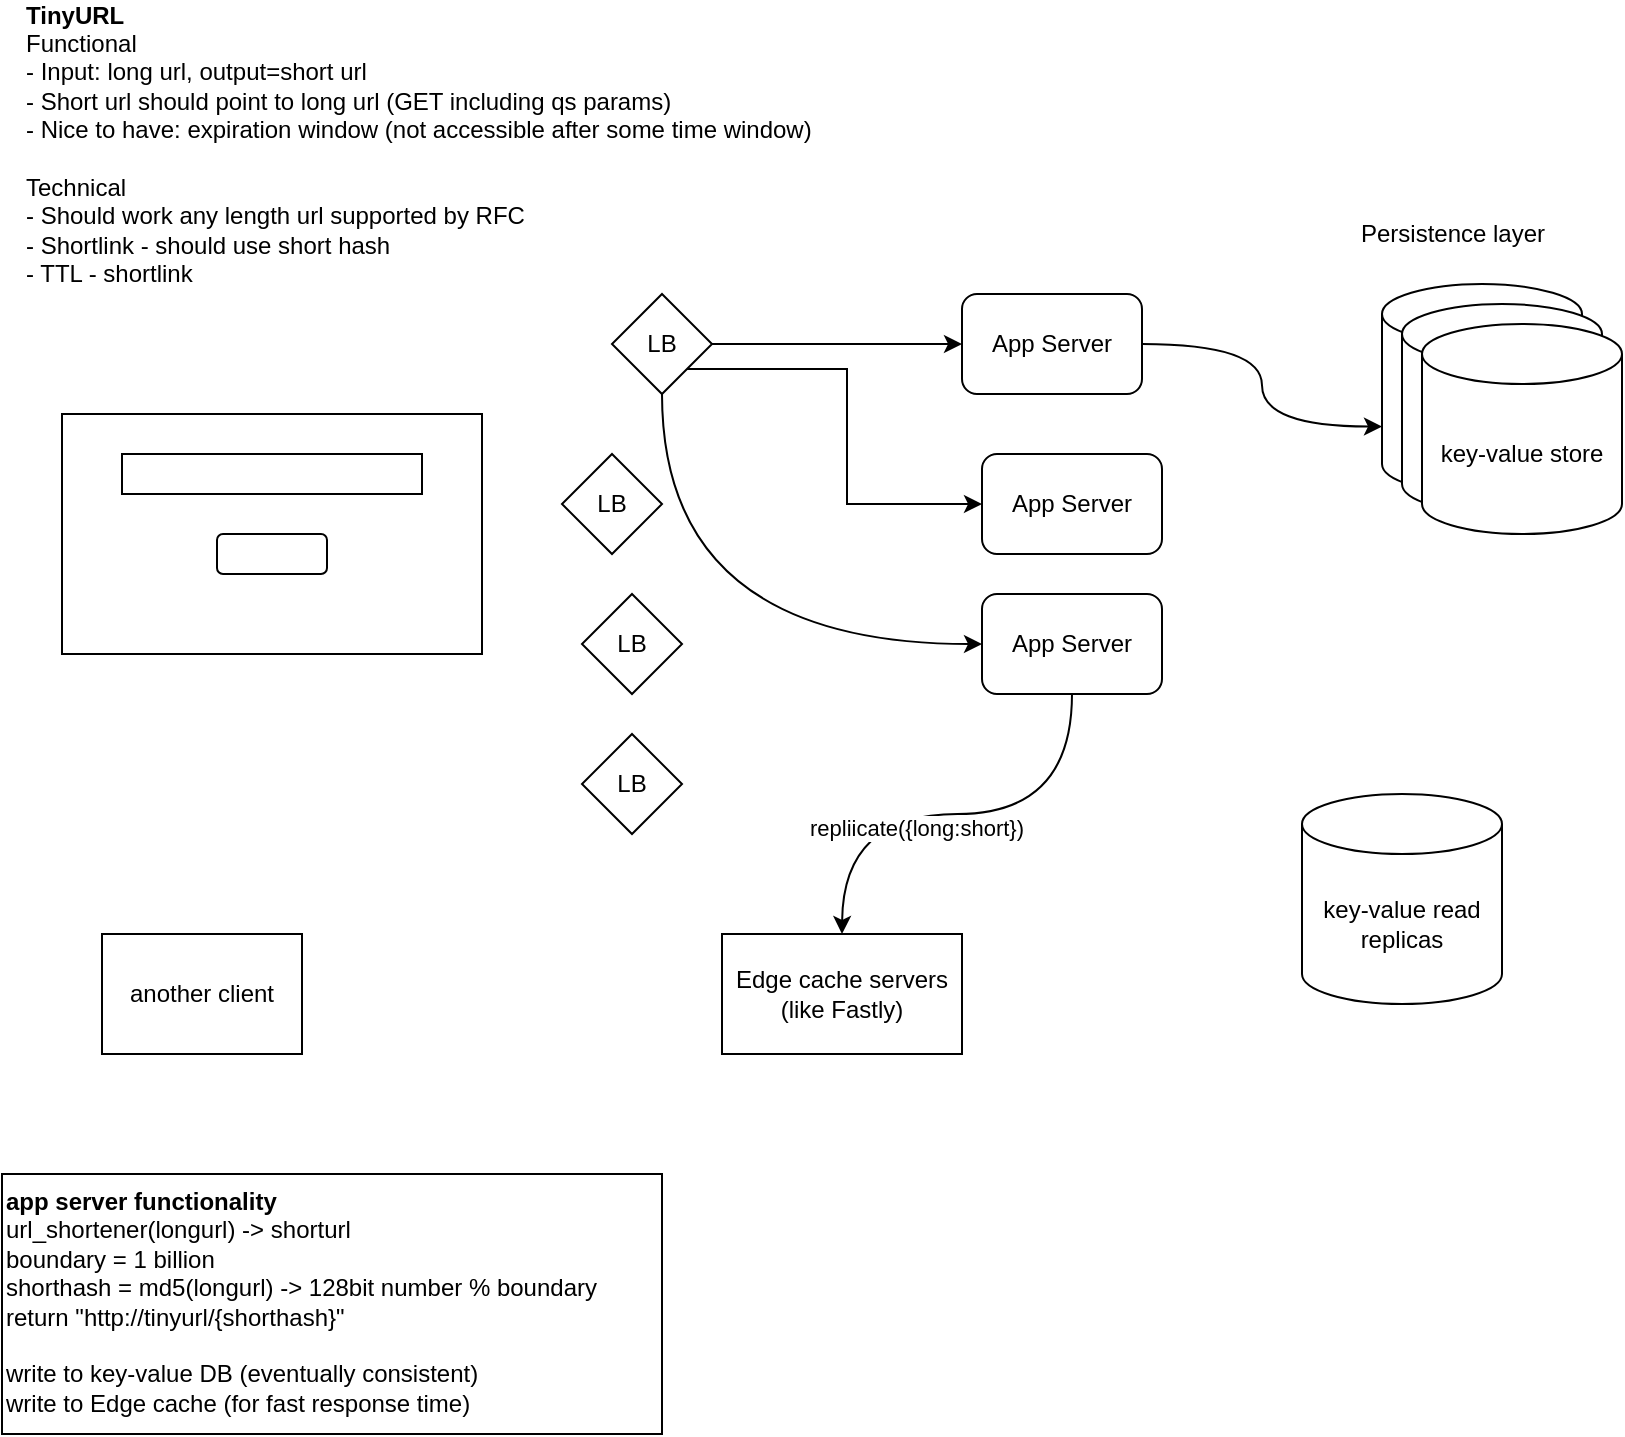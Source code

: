 <mxfile version="14.4.3" type="github">
  <diagram id="jnyu4eQC2J0sgfC4yVCM" name="Page-1">
    <mxGraphModel dx="1306" dy="749" grid="1" gridSize="10" guides="1" tooltips="1" connect="1" arrows="1" fold="1" page="1" pageScale="1" pageWidth="850" pageHeight="1100" math="0" shadow="0">
      <root>
        <mxCell id="0" />
        <mxCell id="1" parent="0" />
        <mxCell id="78rBqXah4us7HXUuL7Dr-5" value="&lt;b&gt;TinyURL&lt;/b&gt;&lt;br&gt;Functional&lt;br&gt;- Input: long url, output=short url&lt;br&gt;- Short url should point to long url (GET including qs params)&lt;br&gt;- Nice to have: expiration window (not accessible after some time window)&lt;br&gt;&lt;br&gt;Technical&lt;br&gt;- Should work any length url supported by RFC&lt;br&gt;- Shortlink - should use short hash&lt;br&gt;- TTL - shortlink" style="text;html=1;align=left;verticalAlign=middle;resizable=0;points=[];autosize=1;" vertex="1" parent="1">
          <mxGeometry x="30" y="45" width="410" height="140" as="geometry" />
        </mxCell>
        <mxCell id="78rBqXah4us7HXUuL7Dr-6" value="" style="rounded=0;whiteSpace=wrap;html=1;" vertex="1" parent="1">
          <mxGeometry x="50" y="250" width="210" height="120" as="geometry" />
        </mxCell>
        <mxCell id="78rBqXah4us7HXUuL7Dr-7" value="" style="rounded=0;whiteSpace=wrap;html=1;" vertex="1" parent="1">
          <mxGeometry x="80" y="270" width="150" height="20" as="geometry" />
        </mxCell>
        <mxCell id="78rBqXah4us7HXUuL7Dr-8" value="" style="rounded=1;whiteSpace=wrap;html=1;" vertex="1" parent="1">
          <mxGeometry x="127.5" y="310" width="55" height="20" as="geometry" />
        </mxCell>
        <mxCell id="78rBqXah4us7HXUuL7Dr-17" style="edgeStyle=orthogonalEdgeStyle;rounded=0;orthogonalLoop=1;jettySize=auto;html=1;exitX=1;exitY=0.5;exitDx=0;exitDy=0;" edge="1" parent="1" source="78rBqXah4us7HXUuL7Dr-9" target="78rBqXah4us7HXUuL7Dr-13">
          <mxGeometry relative="1" as="geometry" />
        </mxCell>
        <mxCell id="78rBqXah4us7HXUuL7Dr-18" style="edgeStyle=orthogonalEdgeStyle;rounded=0;orthogonalLoop=1;jettySize=auto;html=1;exitX=1;exitY=1;exitDx=0;exitDy=0;entryX=0;entryY=0.5;entryDx=0;entryDy=0;" edge="1" parent="1" source="78rBqXah4us7HXUuL7Dr-9" target="78rBqXah4us7HXUuL7Dr-16">
          <mxGeometry relative="1" as="geometry" />
        </mxCell>
        <mxCell id="78rBqXah4us7HXUuL7Dr-19" style="edgeStyle=orthogonalEdgeStyle;rounded=0;orthogonalLoop=1;jettySize=auto;html=1;exitX=0.5;exitY=1;exitDx=0;exitDy=0;entryX=0;entryY=0.5;entryDx=0;entryDy=0;curved=1;" edge="1" parent="1" source="78rBqXah4us7HXUuL7Dr-9" target="78rBqXah4us7HXUuL7Dr-15">
          <mxGeometry relative="1" as="geometry" />
        </mxCell>
        <mxCell id="78rBqXah4us7HXUuL7Dr-9" value="LB" style="rhombus;whiteSpace=wrap;html=1;" vertex="1" parent="1">
          <mxGeometry x="325" y="190" width="50" height="50" as="geometry" />
        </mxCell>
        <mxCell id="78rBqXah4us7HXUuL7Dr-10" value="LB" style="rhombus;whiteSpace=wrap;html=1;" vertex="1" parent="1">
          <mxGeometry x="310" y="410" width="50" height="50" as="geometry" />
        </mxCell>
        <mxCell id="78rBqXah4us7HXUuL7Dr-11" value="LB" style="rhombus;whiteSpace=wrap;html=1;" vertex="1" parent="1">
          <mxGeometry x="300" y="270" width="50" height="50" as="geometry" />
        </mxCell>
        <mxCell id="78rBqXah4us7HXUuL7Dr-12" value="LB" style="rhombus;whiteSpace=wrap;html=1;" vertex="1" parent="1">
          <mxGeometry x="310" y="340" width="50" height="50" as="geometry" />
        </mxCell>
        <mxCell id="78rBqXah4us7HXUuL7Dr-30" style="edgeStyle=orthogonalEdgeStyle;curved=1;rounded=0;orthogonalLoop=1;jettySize=auto;html=1;exitX=1;exitY=0.5;exitDx=0;exitDy=0;entryX=0;entryY=0;entryDx=0;entryDy=71.25;entryPerimeter=0;" edge="1" parent="1" source="78rBqXah4us7HXUuL7Dr-13" target="78rBqXah4us7HXUuL7Dr-21">
          <mxGeometry relative="1" as="geometry" />
        </mxCell>
        <mxCell id="78rBqXah4us7HXUuL7Dr-13" value="App Server" style="rounded=1;whiteSpace=wrap;html=1;" vertex="1" parent="1">
          <mxGeometry x="500" y="190" width="90" height="50" as="geometry" />
        </mxCell>
        <mxCell id="78rBqXah4us7HXUuL7Dr-26" style="edgeStyle=orthogonalEdgeStyle;curved=1;rounded=0;orthogonalLoop=1;jettySize=auto;html=1;exitX=0.5;exitY=1;exitDx=0;exitDy=0;" edge="1" parent="1" source="78rBqXah4us7HXUuL7Dr-15">
          <mxGeometry relative="1" as="geometry">
            <mxPoint x="440" y="510" as="targetPoint" />
          </mxGeometry>
        </mxCell>
        <mxCell id="78rBqXah4us7HXUuL7Dr-28" value="repliicate({long:short})" style="edgeLabel;html=1;align=center;verticalAlign=middle;resizable=0;points=[];" vertex="1" connectable="0" parent="78rBqXah4us7HXUuL7Dr-26">
          <mxGeometry x="0.183" y="7" relative="1" as="geometry">
            <mxPoint as="offset" />
          </mxGeometry>
        </mxCell>
        <mxCell id="78rBqXah4us7HXUuL7Dr-15" value="App Server" style="rounded=1;whiteSpace=wrap;html=1;" vertex="1" parent="1">
          <mxGeometry x="510" y="340" width="90" height="50" as="geometry" />
        </mxCell>
        <mxCell id="78rBqXah4us7HXUuL7Dr-16" value="App Server" style="rounded=1;whiteSpace=wrap;html=1;" vertex="1" parent="1">
          <mxGeometry x="510" y="270" width="90" height="50" as="geometry" />
        </mxCell>
        <mxCell id="78rBqXah4us7HXUuL7Dr-21" value="key-value store" style="shape=cylinder3;whiteSpace=wrap;html=1;boundedLbl=1;backgroundOutline=1;size=15;" vertex="1" parent="1">
          <mxGeometry x="710" y="185" width="100" height="105" as="geometry" />
        </mxCell>
        <mxCell id="78rBqXah4us7HXUuL7Dr-22" value="Persistence layer" style="text;html=1;align=center;verticalAlign=middle;resizable=0;points=[];autosize=1;" vertex="1" parent="1">
          <mxGeometry x="690" y="150" width="110" height="20" as="geometry" />
        </mxCell>
        <mxCell id="78rBqXah4us7HXUuL7Dr-23" value="key-value store" style="shape=cylinder3;whiteSpace=wrap;html=1;boundedLbl=1;backgroundOutline=1;size=15;" vertex="1" parent="1">
          <mxGeometry x="720" y="195" width="100" height="105" as="geometry" />
        </mxCell>
        <mxCell id="78rBqXah4us7HXUuL7Dr-24" value="key-value store" style="shape=cylinder3;whiteSpace=wrap;html=1;boundedLbl=1;backgroundOutline=1;size=15;" vertex="1" parent="1">
          <mxGeometry x="730" y="205" width="100" height="105" as="geometry" />
        </mxCell>
        <mxCell id="78rBqXah4us7HXUuL7Dr-25" value="key-value read replicas" style="shape=cylinder3;whiteSpace=wrap;html=1;boundedLbl=1;backgroundOutline=1;size=15;" vertex="1" parent="1">
          <mxGeometry x="670" y="440" width="100" height="105" as="geometry" />
        </mxCell>
        <mxCell id="78rBqXah4us7HXUuL7Dr-27" value="Edge cache servers&lt;br&gt;(like Fastly)" style="rounded=0;whiteSpace=wrap;html=1;" vertex="1" parent="1">
          <mxGeometry x="380" y="510" width="120" height="60" as="geometry" />
        </mxCell>
        <mxCell id="78rBqXah4us7HXUuL7Dr-29" value="another client" style="rounded=0;whiteSpace=wrap;html=1;" vertex="1" parent="1">
          <mxGeometry x="70" y="510" width="100" height="60" as="geometry" />
        </mxCell>
        <mxCell id="78rBqXah4us7HXUuL7Dr-31" value="&lt;b&gt;app server functionality&lt;/b&gt;&lt;br&gt;url_shortener(longurl) -&amp;gt; shorturl&lt;br&gt;boundary = 1 billion&lt;br&gt;shorthash = md5(longurl) -&amp;gt; 128bit number % boundary&lt;br&gt;return &quot;http://tinyurl/{shorthash}&quot;&lt;br&gt;&lt;br&gt;write to key-value DB (eventually consistent)&lt;br&gt;write to Edge cache (for fast response time)" style="whiteSpace=wrap;html=1;align=left;verticalAlign=top;" vertex="1" parent="1">
          <mxGeometry x="20" y="630" width="330" height="130" as="geometry" />
        </mxCell>
      </root>
    </mxGraphModel>
  </diagram>
</mxfile>

